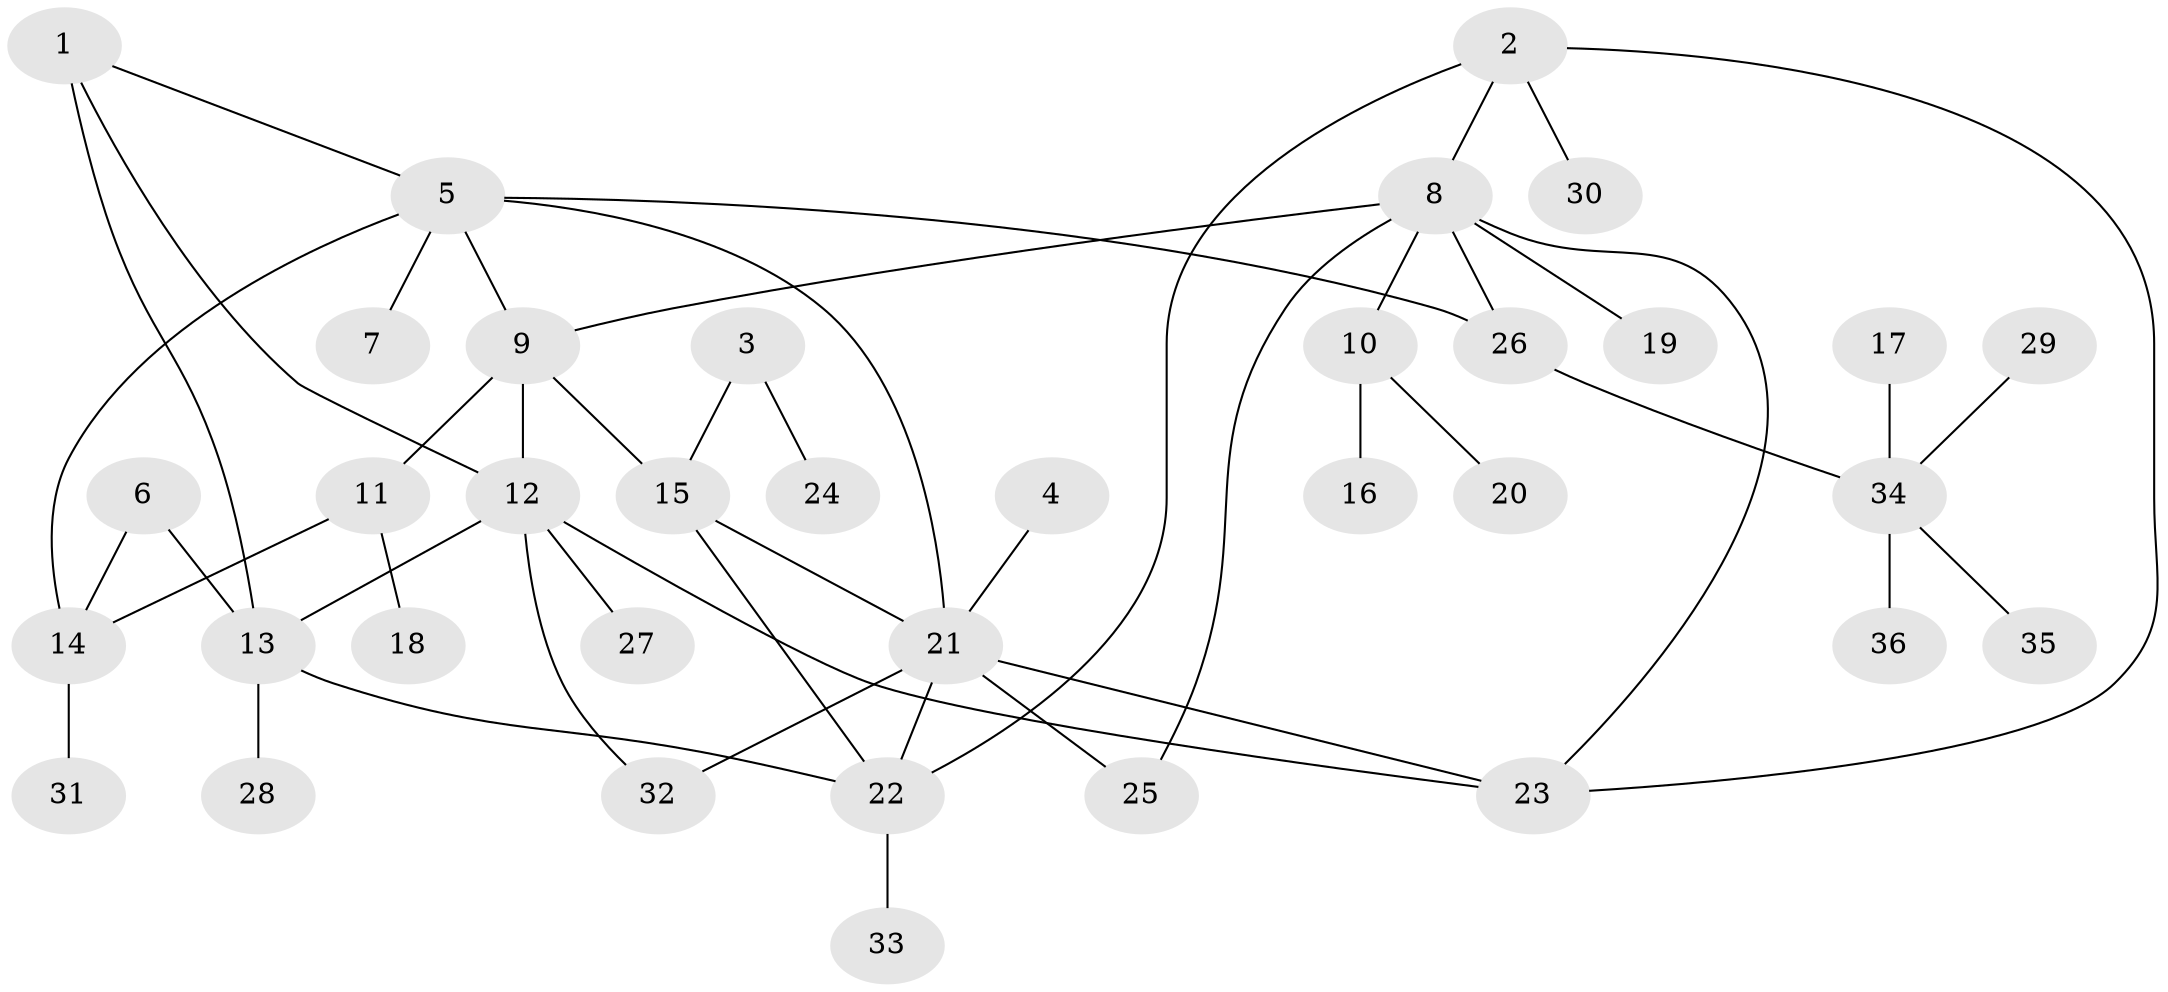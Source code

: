// original degree distribution, {5: 0.027777777777777776, 6: 0.09722222222222222, 3: 0.06944444444444445, 7: 0.027777777777777776, 9: 0.027777777777777776, 4: 0.041666666666666664, 2: 0.19444444444444445, 1: 0.5138888888888888}
// Generated by graph-tools (version 1.1) at 2025/02/03/09/25 03:02:50]
// undirected, 36 vertices, 49 edges
graph export_dot {
graph [start="1"]
  node [color=gray90,style=filled];
  1;
  2;
  3;
  4;
  5;
  6;
  7;
  8;
  9;
  10;
  11;
  12;
  13;
  14;
  15;
  16;
  17;
  18;
  19;
  20;
  21;
  22;
  23;
  24;
  25;
  26;
  27;
  28;
  29;
  30;
  31;
  32;
  33;
  34;
  35;
  36;
  1 -- 5 [weight=1.0];
  1 -- 12 [weight=1.0];
  1 -- 13 [weight=1.0];
  2 -- 8 [weight=1.0];
  2 -- 22 [weight=1.0];
  2 -- 23 [weight=1.0];
  2 -- 30 [weight=1.0];
  3 -- 15 [weight=1.0];
  3 -- 24 [weight=1.0];
  4 -- 21 [weight=1.0];
  5 -- 7 [weight=1.0];
  5 -- 9 [weight=1.0];
  5 -- 14 [weight=2.0];
  5 -- 21 [weight=1.0];
  5 -- 26 [weight=2.0];
  6 -- 13 [weight=1.0];
  6 -- 14 [weight=1.0];
  8 -- 9 [weight=1.0];
  8 -- 10 [weight=1.0];
  8 -- 19 [weight=1.0];
  8 -- 23 [weight=1.0];
  8 -- 25 [weight=1.0];
  8 -- 26 [weight=1.0];
  9 -- 11 [weight=2.0];
  9 -- 12 [weight=1.0];
  9 -- 15 [weight=1.0];
  10 -- 16 [weight=1.0];
  10 -- 20 [weight=1.0];
  11 -- 14 [weight=1.0];
  11 -- 18 [weight=1.0];
  12 -- 13 [weight=1.0];
  12 -- 23 [weight=1.0];
  12 -- 27 [weight=1.0];
  12 -- 32 [weight=1.0];
  13 -- 22 [weight=1.0];
  13 -- 28 [weight=1.0];
  14 -- 31 [weight=1.0];
  15 -- 21 [weight=1.0];
  15 -- 22 [weight=1.0];
  17 -- 34 [weight=1.0];
  21 -- 22 [weight=1.0];
  21 -- 23 [weight=1.0];
  21 -- 25 [weight=1.0];
  21 -- 32 [weight=1.0];
  22 -- 33 [weight=1.0];
  26 -- 34 [weight=1.0];
  29 -- 34 [weight=1.0];
  34 -- 35 [weight=1.0];
  34 -- 36 [weight=1.0];
}
